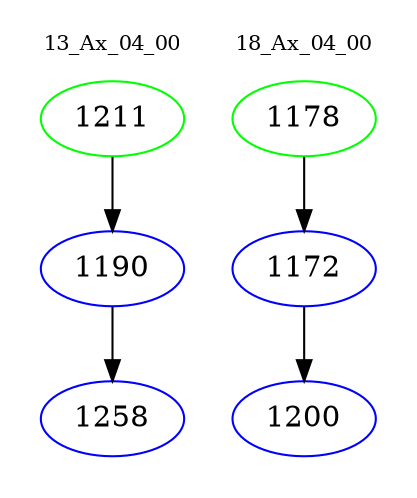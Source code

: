 digraph{
subgraph cluster_0 {
color = white
label = "13_Ax_04_00";
fontsize=10;
T0_1211 [label="1211", color="green"]
T0_1211 -> T0_1190 [color="black"]
T0_1190 [label="1190", color="blue"]
T0_1190 -> T0_1258 [color="black"]
T0_1258 [label="1258", color="blue"]
}
subgraph cluster_1 {
color = white
label = "18_Ax_04_00";
fontsize=10;
T1_1178 [label="1178", color="green"]
T1_1178 -> T1_1172 [color="black"]
T1_1172 [label="1172", color="blue"]
T1_1172 -> T1_1200 [color="black"]
T1_1200 [label="1200", color="blue"]
}
}
